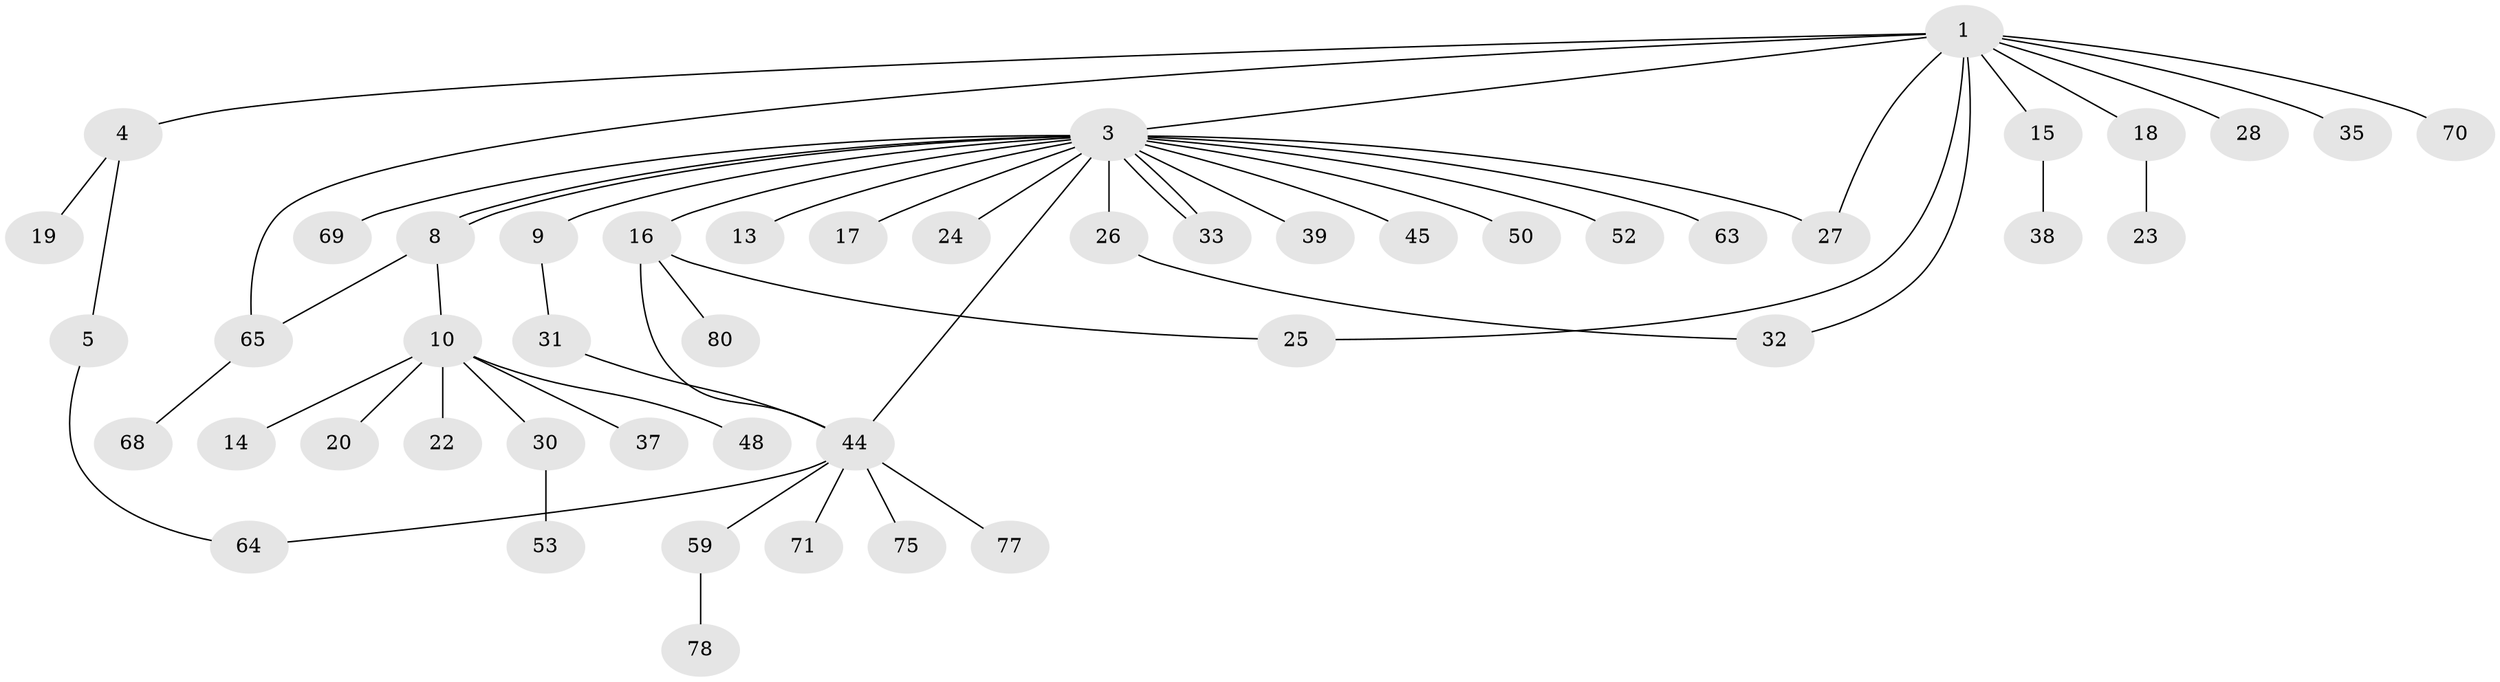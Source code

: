 // original degree distribution, {13: 0.012345679012345678, 3: 0.13580246913580246, 20: 0.012345679012345678, 4: 0.024691358024691357, 2: 0.2345679012345679, 5: 0.024691358024691357, 6: 0.012345679012345678, 1: 0.5308641975308642, 7: 0.012345679012345678}
// Generated by graph-tools (version 1.1) at 2025/18/03/04/25 18:18:05]
// undirected, 48 vertices, 56 edges
graph export_dot {
graph [start="1"]
  node [color=gray90,style=filled];
  1 [super="+40+6+57+2+21+7+34+29+76"];
  3 [super="+62"];
  4 [super="+72"];
  5;
  8 [super="+41"];
  9;
  10 [super="+11+51+12"];
  13 [super="+55"];
  14;
  15;
  16;
  17;
  18;
  19;
  20;
  22 [super="+43"];
  23;
  24;
  25 [super="+47"];
  26 [super="+74"];
  27 [super="+54+42"];
  28;
  30;
  31;
  32 [super="+60"];
  33;
  35;
  37 [super="+49"];
  38;
  39;
  44 [super="+56"];
  45;
  48 [super="+61+73"];
  50;
  52;
  53;
  59;
  63;
  64;
  65;
  68;
  69;
  70;
  71;
  75;
  77;
  78;
  80;
  1 -- 3;
  1 -- 4;
  1 -- 15;
  1 -- 65;
  1 -- 35;
  1 -- 28;
  1 -- 18;
  1 -- 27;
  1 -- 32;
  1 -- 70;
  1 -- 25;
  3 -- 8;
  3 -- 8;
  3 -- 9;
  3 -- 13;
  3 -- 16;
  3 -- 17;
  3 -- 24;
  3 -- 26;
  3 -- 33;
  3 -- 33;
  3 -- 39;
  3 -- 44;
  3 -- 45;
  3 -- 50;
  3 -- 52;
  3 -- 63;
  3 -- 69;
  3 -- 27;
  4 -- 5;
  4 -- 19;
  5 -- 64;
  8 -- 10;
  8 -- 65;
  9 -- 31;
  10 -- 30;
  10 -- 37;
  10 -- 20;
  10 -- 14;
  10 -- 22;
  10 -- 48;
  15 -- 38;
  16 -- 25;
  16 -- 80;
  16 -- 44;
  18 -- 23;
  26 -- 32;
  30 -- 53;
  31 -- 44;
  44 -- 59;
  44 -- 64;
  44 -- 71;
  44 -- 75;
  44 -- 77;
  59 -- 78;
  65 -- 68;
}
